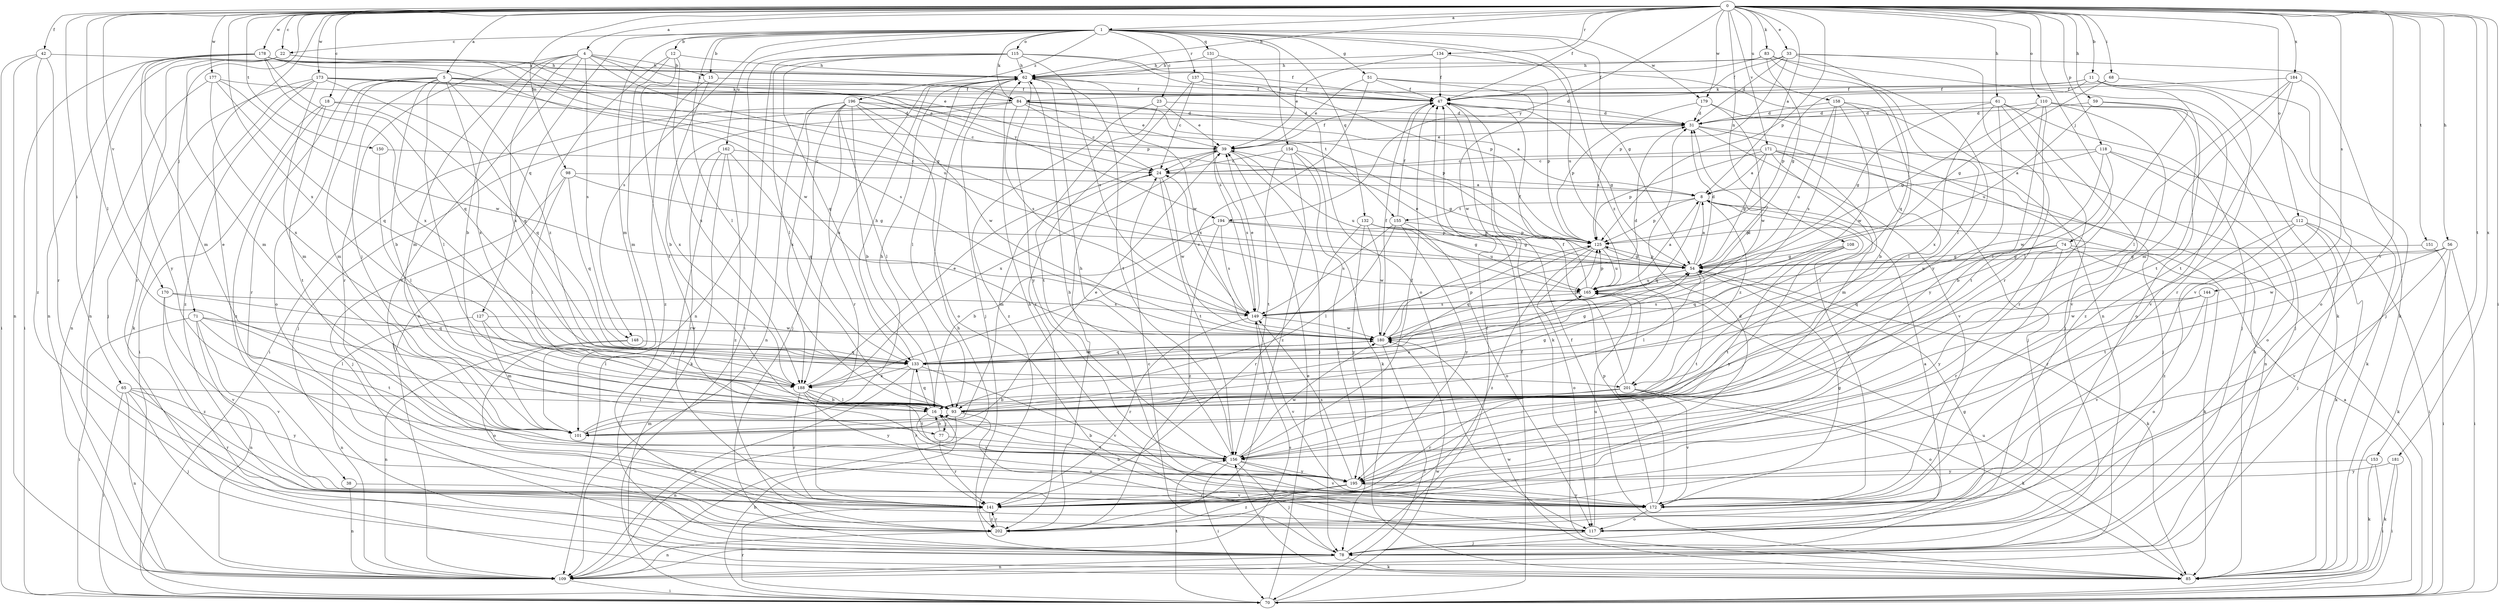 strict digraph  {
0;
1;
4;
5;
8;
11;
12;
15;
16;
18;
22;
23;
24;
31;
33;
38;
39;
42;
47;
51;
54;
56;
59;
61;
62;
65;
68;
70;
71;
74;
77;
78;
83;
84;
85;
93;
98;
101;
108;
109;
110;
112;
115;
117;
118;
125;
127;
131;
132;
133;
134;
137;
141;
144;
148;
149;
150;
151;
153;
154;
155;
156;
158;
162;
165;
170;
171;
172;
173;
177;
178;
179;
180;
181;
184;
188;
194;
195;
196;
201;
202;
0 -> 1  [label=a];
0 -> 4  [label=a];
0 -> 5  [label=a];
0 -> 8  [label=a];
0 -> 11  [label=b];
0 -> 18  [label=c];
0 -> 22  [label=c];
0 -> 33  [label=e];
0 -> 38  [label=e];
0 -> 42  [label=f];
0 -> 47  [label=f];
0 -> 56  [label=h];
0 -> 59  [label=h];
0 -> 61  [label=h];
0 -> 62  [label=h];
0 -> 65  [label=i];
0 -> 68  [label=i];
0 -> 70  [label=i];
0 -> 71  [label=j];
0 -> 74  [label=j];
0 -> 83  [label=k];
0 -> 93  [label=l];
0 -> 98  [label=m];
0 -> 108  [label=n];
0 -> 110  [label=o];
0 -> 112  [label=o];
0 -> 118  [label=p];
0 -> 125  [label=p];
0 -> 134  [label=r];
0 -> 144  [label=s];
0 -> 150  [label=t];
0 -> 151  [label=t];
0 -> 153  [label=t];
0 -> 158  [label=u];
0 -> 170  [label=v];
0 -> 171  [label=v];
0 -> 172  [label=v];
0 -> 173  [label=w];
0 -> 177  [label=w];
0 -> 178  [label=w];
0 -> 179  [label=w];
0 -> 181  [label=x];
0 -> 184  [label=x];
0 -> 188  [label=x];
0 -> 194  [label=y];
1 -> 12  [label=b];
1 -> 15  [label=b];
1 -> 22  [label=c];
1 -> 23  [label=c];
1 -> 51  [label=g];
1 -> 54  [label=g];
1 -> 84  [label=k];
1 -> 93  [label=l];
1 -> 101  [label=m];
1 -> 115  [label=o];
1 -> 127  [label=q];
1 -> 131  [label=q];
1 -> 132  [label=q];
1 -> 137  [label=r];
1 -> 148  [label=s];
1 -> 154  [label=t];
1 -> 162  [label=u];
1 -> 165  [label=u];
1 -> 179  [label=w];
1 -> 196  [label=z];
1 -> 201  [label=z];
4 -> 15  [label=b];
4 -> 16  [label=b];
4 -> 54  [label=g];
4 -> 84  [label=k];
4 -> 101  [label=m];
4 -> 141  [label=r];
4 -> 148  [label=s];
4 -> 172  [label=v];
4 -> 188  [label=x];
4 -> 194  [label=y];
5 -> 16  [label=b];
5 -> 47  [label=f];
5 -> 77  [label=j];
5 -> 84  [label=k];
5 -> 93  [label=l];
5 -> 101  [label=m];
5 -> 117  [label=o];
5 -> 141  [label=r];
5 -> 155  [label=t];
5 -> 188  [label=x];
5 -> 201  [label=z];
8 -> 125  [label=p];
8 -> 133  [label=q];
8 -> 155  [label=t];
8 -> 172  [label=v];
8 -> 201  [label=z];
11 -> 47  [label=f];
11 -> 84  [label=k];
11 -> 117  [label=o];
11 -> 125  [label=p];
11 -> 141  [label=r];
11 -> 156  [label=t];
12 -> 62  [label=h];
12 -> 101  [label=m];
12 -> 109  [label=n];
12 -> 156  [label=t];
12 -> 188  [label=x];
15 -> 16  [label=b];
15 -> 47  [label=f];
15 -> 202  [label=z];
16 -> 77  [label=j];
16 -> 133  [label=q];
16 -> 195  [label=y];
18 -> 31  [label=d];
18 -> 70  [label=i];
18 -> 133  [label=q];
18 -> 156  [label=t];
18 -> 202  [label=z];
22 -> 39  [label=e];
22 -> 62  [label=h];
22 -> 101  [label=m];
22 -> 109  [label=n];
22 -> 141  [label=r];
23 -> 31  [label=d];
23 -> 39  [label=e];
23 -> 156  [label=t];
23 -> 202  [label=z];
24 -> 8  [label=a];
24 -> 101  [label=m];
24 -> 156  [label=t];
24 -> 180  [label=w];
31 -> 39  [label=e];
31 -> 78  [label=j];
31 -> 85  [label=k];
31 -> 172  [label=v];
33 -> 31  [label=d];
33 -> 47  [label=f];
33 -> 62  [label=h];
33 -> 85  [label=k];
33 -> 125  [label=p];
33 -> 133  [label=q];
33 -> 141  [label=r];
38 -> 109  [label=n];
38 -> 172  [label=v];
39 -> 24  [label=c];
39 -> 47  [label=f];
39 -> 78  [label=j];
39 -> 149  [label=s];
39 -> 165  [label=u];
39 -> 188  [label=x];
42 -> 62  [label=h];
42 -> 70  [label=i];
42 -> 109  [label=n];
42 -> 141  [label=r];
42 -> 202  [label=z];
47 -> 31  [label=d];
47 -> 54  [label=g];
47 -> 85  [label=k];
51 -> 39  [label=e];
51 -> 47  [label=f];
51 -> 125  [label=p];
51 -> 180  [label=w];
51 -> 188  [label=x];
54 -> 8  [label=a];
54 -> 31  [label=d];
54 -> 39  [label=e];
54 -> 85  [label=k];
54 -> 93  [label=l];
54 -> 125  [label=p];
54 -> 156  [label=t];
54 -> 165  [label=u];
56 -> 54  [label=g];
56 -> 70  [label=i];
56 -> 85  [label=k];
56 -> 156  [label=t];
56 -> 172  [label=v];
56 -> 180  [label=w];
59 -> 31  [label=d];
59 -> 93  [label=l];
59 -> 165  [label=u];
59 -> 172  [label=v];
61 -> 31  [label=d];
61 -> 54  [label=g];
61 -> 78  [label=j];
61 -> 141  [label=r];
61 -> 172  [label=v];
61 -> 188  [label=x];
61 -> 195  [label=y];
62 -> 47  [label=f];
62 -> 78  [label=j];
62 -> 93  [label=l];
62 -> 156  [label=t];
62 -> 180  [label=w];
62 -> 188  [label=x];
62 -> 195  [label=y];
65 -> 70  [label=i];
65 -> 78  [label=j];
65 -> 93  [label=l];
65 -> 109  [label=n];
65 -> 141  [label=r];
65 -> 195  [label=y];
68 -> 47  [label=f];
68 -> 54  [label=g];
68 -> 78  [label=j];
70 -> 8  [label=a];
70 -> 16  [label=b];
70 -> 39  [label=e];
70 -> 47  [label=f];
70 -> 141  [label=r];
70 -> 156  [label=t];
70 -> 180  [label=w];
71 -> 70  [label=i];
71 -> 93  [label=l];
71 -> 109  [label=n];
71 -> 156  [label=t];
71 -> 172  [label=v];
71 -> 180  [label=w];
74 -> 54  [label=g];
74 -> 70  [label=i];
74 -> 85  [label=k];
74 -> 133  [label=q];
74 -> 141  [label=r];
74 -> 165  [label=u];
74 -> 195  [label=y];
77 -> 16  [label=b];
77 -> 141  [label=r];
77 -> 156  [label=t];
78 -> 24  [label=c];
78 -> 47  [label=f];
78 -> 54  [label=g];
78 -> 85  [label=k];
78 -> 109  [label=n];
83 -> 47  [label=f];
83 -> 54  [label=g];
83 -> 62  [label=h];
83 -> 85  [label=k];
83 -> 93  [label=l];
83 -> 195  [label=y];
84 -> 8  [label=a];
84 -> 24  [label=c];
84 -> 31  [label=d];
84 -> 39  [label=e];
84 -> 70  [label=i];
84 -> 78  [label=j];
84 -> 125  [label=p];
84 -> 149  [label=s];
84 -> 188  [label=x];
85 -> 47  [label=f];
85 -> 156  [label=t];
85 -> 165  [label=u];
85 -> 180  [label=w];
93 -> 54  [label=g];
93 -> 101  [label=m];
93 -> 109  [label=n];
93 -> 117  [label=o];
93 -> 165  [label=u];
98 -> 8  [label=a];
98 -> 54  [label=g];
98 -> 78  [label=j];
98 -> 93  [label=l];
98 -> 133  [label=q];
101 -> 39  [label=e];
101 -> 62  [label=h];
101 -> 93  [label=l];
108 -> 54  [label=g];
108 -> 133  [label=q];
108 -> 156  [label=t];
108 -> 195  [label=y];
109 -> 62  [label=h];
109 -> 70  [label=i];
109 -> 149  [label=s];
110 -> 31  [label=d];
110 -> 54  [label=g];
110 -> 78  [label=j];
110 -> 93  [label=l];
110 -> 117  [label=o];
110 -> 156  [label=t];
110 -> 202  [label=z];
112 -> 70  [label=i];
112 -> 78  [label=j];
112 -> 85  [label=k];
112 -> 125  [label=p];
112 -> 141  [label=r];
112 -> 202  [label=z];
115 -> 47  [label=f];
115 -> 62  [label=h];
115 -> 70  [label=i];
115 -> 93  [label=l];
115 -> 109  [label=n];
115 -> 125  [label=p];
115 -> 133  [label=q];
115 -> 149  [label=s];
117 -> 62  [label=h];
117 -> 78  [label=j];
117 -> 165  [label=u];
118 -> 8  [label=a];
118 -> 16  [label=b];
118 -> 24  [label=c];
118 -> 85  [label=k];
118 -> 117  [label=o];
118 -> 180  [label=w];
125 -> 54  [label=g];
125 -> 117  [label=o];
125 -> 133  [label=q];
125 -> 165  [label=u];
125 -> 202  [label=z];
127 -> 93  [label=l];
127 -> 101  [label=m];
127 -> 109  [label=n];
127 -> 180  [label=w];
131 -> 62  [label=h];
131 -> 117  [label=o];
131 -> 149  [label=s];
132 -> 54  [label=g];
132 -> 125  [label=p];
132 -> 141  [label=r];
132 -> 165  [label=u];
132 -> 180  [label=w];
132 -> 195  [label=y];
133 -> 54  [label=g];
133 -> 62  [label=h];
133 -> 109  [label=n];
133 -> 141  [label=r];
133 -> 172  [label=v];
133 -> 180  [label=w];
133 -> 188  [label=x];
134 -> 39  [label=e];
134 -> 47  [label=f];
134 -> 62  [label=h];
134 -> 109  [label=n];
137 -> 24  [label=c];
137 -> 31  [label=d];
137 -> 47  [label=f];
137 -> 202  [label=z];
141 -> 31  [label=d];
141 -> 202  [label=z];
144 -> 117  [label=o];
144 -> 149  [label=s];
144 -> 172  [label=v];
144 -> 180  [label=w];
148 -> 109  [label=n];
148 -> 117  [label=o];
148 -> 133  [label=q];
149 -> 24  [label=c];
149 -> 31  [label=d];
149 -> 39  [label=e];
149 -> 141  [label=r];
149 -> 172  [label=v];
149 -> 180  [label=w];
150 -> 24  [label=c];
150 -> 93  [label=l];
151 -> 54  [label=g];
151 -> 70  [label=i];
153 -> 70  [label=i];
153 -> 85  [label=k];
153 -> 195  [label=y];
154 -> 24  [label=c];
154 -> 54  [label=g];
154 -> 78  [label=j];
154 -> 85  [label=k];
154 -> 156  [label=t];
154 -> 202  [label=z];
155 -> 47  [label=f];
155 -> 93  [label=l];
155 -> 117  [label=o];
155 -> 125  [label=p];
155 -> 149  [label=s];
155 -> 195  [label=y];
156 -> 16  [label=b];
156 -> 47  [label=f];
156 -> 62  [label=h];
156 -> 70  [label=i];
156 -> 78  [label=j];
156 -> 172  [label=v];
156 -> 180  [label=w];
156 -> 195  [label=y];
158 -> 16  [label=b];
158 -> 31  [label=d];
158 -> 93  [label=l];
158 -> 149  [label=s];
158 -> 165  [label=u];
158 -> 180  [label=w];
162 -> 24  [label=c];
162 -> 78  [label=j];
162 -> 85  [label=k];
162 -> 133  [label=q];
162 -> 141  [label=r];
162 -> 202  [label=z];
165 -> 8  [label=a];
165 -> 47  [label=f];
165 -> 125  [label=p];
165 -> 149  [label=s];
170 -> 133  [label=q];
170 -> 149  [label=s];
170 -> 172  [label=v];
170 -> 202  [label=z];
171 -> 8  [label=a];
171 -> 24  [label=c];
171 -> 54  [label=g];
171 -> 78  [label=j];
171 -> 93  [label=l];
171 -> 101  [label=m];
171 -> 109  [label=n];
171 -> 125  [label=p];
172 -> 16  [label=b];
172 -> 54  [label=g];
172 -> 62  [label=h];
172 -> 117  [label=o];
172 -> 125  [label=p];
172 -> 165  [label=u];
173 -> 39  [label=e];
173 -> 47  [label=f];
173 -> 78  [label=j];
173 -> 85  [label=k];
173 -> 101  [label=m];
173 -> 133  [label=q];
173 -> 149  [label=s];
173 -> 202  [label=z];
177 -> 47  [label=f];
177 -> 109  [label=n];
177 -> 133  [label=q];
177 -> 180  [label=w];
177 -> 188  [label=x];
178 -> 62  [label=h];
178 -> 70  [label=i];
178 -> 101  [label=m];
178 -> 109  [label=n];
178 -> 125  [label=p];
178 -> 133  [label=q];
178 -> 165  [label=u];
178 -> 180  [label=w];
178 -> 188  [label=x];
178 -> 195  [label=y];
179 -> 31  [label=d];
179 -> 78  [label=j];
179 -> 125  [label=p];
179 -> 180  [label=w];
180 -> 31  [label=d];
180 -> 47  [label=f];
180 -> 70  [label=i];
180 -> 125  [label=p];
180 -> 133  [label=q];
181 -> 70  [label=i];
181 -> 85  [label=k];
181 -> 195  [label=y];
184 -> 47  [label=f];
184 -> 93  [label=l];
184 -> 101  [label=m];
184 -> 156  [label=t];
184 -> 172  [label=v];
188 -> 16  [label=b];
188 -> 39  [label=e];
188 -> 93  [label=l];
188 -> 141  [label=r];
188 -> 156  [label=t];
188 -> 195  [label=y];
194 -> 16  [label=b];
194 -> 54  [label=g];
194 -> 125  [label=p];
194 -> 149  [label=s];
194 -> 202  [label=z];
195 -> 141  [label=r];
195 -> 149  [label=s];
195 -> 172  [label=v];
195 -> 202  [label=z];
196 -> 16  [label=b];
196 -> 24  [label=c];
196 -> 31  [label=d];
196 -> 78  [label=j];
196 -> 93  [label=l];
196 -> 109  [label=n];
196 -> 117  [label=o];
196 -> 141  [label=r];
196 -> 180  [label=w];
196 -> 188  [label=x];
201 -> 16  [label=b];
201 -> 47  [label=f];
201 -> 85  [label=k];
201 -> 117  [label=o];
201 -> 141  [label=r];
201 -> 172  [label=v];
202 -> 8  [label=a];
202 -> 24  [label=c];
202 -> 109  [label=n];
202 -> 141  [label=r];
}
